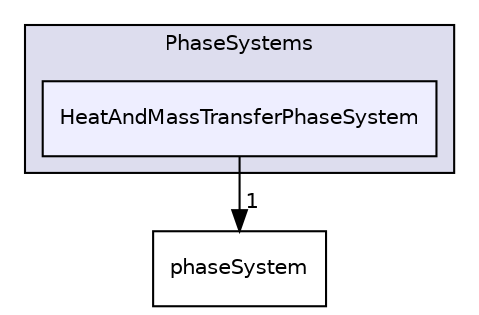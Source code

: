 digraph "applications/solvers/multiphase/reactingEulerFoam/phaseSystems/PhaseSystems/HeatAndMassTransferPhaseSystem" {
  bgcolor=transparent;
  compound=true
  node [ fontsize="10", fontname="Helvetica"];
  edge [ labelfontsize="10", labelfontname="Helvetica"];
  subgraph clusterdir_c627f8d06e3fbe3e1652be08cdac264e {
    graph [ bgcolor="#ddddee", pencolor="black", label="PhaseSystems" fontname="Helvetica", fontsize="10", URL="dir_c627f8d06e3fbe3e1652be08cdac264e.html"]
  dir_c9c9b3ad9aeeeb3337fdffe970071ff9 [shape=box, label="HeatAndMassTransferPhaseSystem", style="filled", fillcolor="#eeeeff", pencolor="black", URL="dir_c9c9b3ad9aeeeb3337fdffe970071ff9.html"];
  }
  dir_7509d8d92cb58752c5df482bcefba223 [shape=box label="phaseSystem" URL="dir_7509d8d92cb58752c5df482bcefba223.html"];
  dir_c9c9b3ad9aeeeb3337fdffe970071ff9->dir_7509d8d92cb58752c5df482bcefba223 [headlabel="1", labeldistance=1.5 headhref="dir_000366_000364.html"];
}
